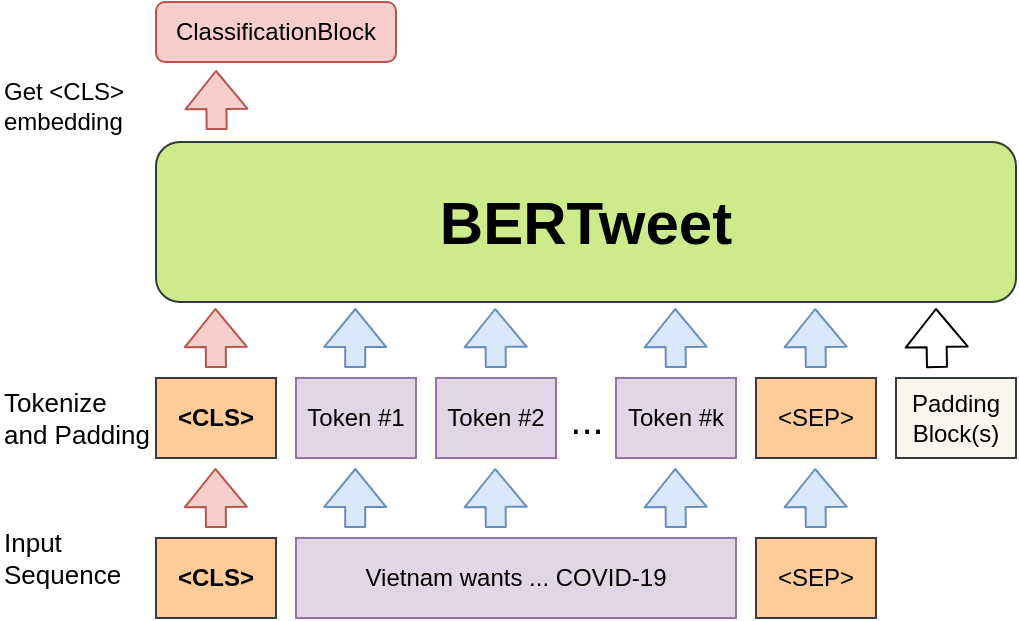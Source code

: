 <mxfile version="13.6.6" type="device"><diagram id="wGJSeZb-jjBQLNJXLCc1" name="Page-1"><mxGraphModel dx="678" dy="405" grid="1" gridSize="10" guides="1" tooltips="1" connect="1" arrows="1" fold="1" page="1" pageScale="1" pageWidth="827" pageHeight="1169" math="0" shadow="0"><root><mxCell id="0"/><mxCell id="1" parent="0"/><mxCell id="boWlrZA1_Mng9yyuSepK-1" value="ClassificationBlock" style="rounded=1;whiteSpace=wrap;html=1;fontStyle=0;strokeColor=#b85450;fillColor=#f8cecc;glass=0;sketch=0;gradientDirection=west;" parent="1" vertex="1"><mxGeometry x="130" y="370" width="120" height="30" as="geometry"/></mxCell><mxCell id="boWlrZA1_Mng9yyuSepK-2" value="BERTweet" style="rounded=1;whiteSpace=wrap;html=1;fontStyle=1;fontSize=30;fillColor=#cdeb8b;strokeColor=#36393d;" parent="1" vertex="1"><mxGeometry x="130" y="440" width="430" height="80" as="geometry"/></mxCell><mxCell id="boWlrZA1_Mng9yyuSepK-4" value="Token #1" style="rounded=0;whiteSpace=wrap;html=1;fillColor=#e1d5e7;strokeColor=#9673a6;" parent="1" vertex="1"><mxGeometry x="200" y="558" width="60" height="40" as="geometry"/></mxCell><mxCell id="boWlrZA1_Mng9yyuSepK-37" value="" style="shape=flexArrow;endArrow=classic;html=1;fillColor=#f8cecc;strokeColor=#b85450;" parent="1" edge="1"><mxGeometry width="50" height="50" relative="1" as="geometry"><mxPoint x="160" y="553" as="sourcePoint"/><mxPoint x="159.67" y="523" as="targetPoint"/></mxGeometry></mxCell><mxCell id="boWlrZA1_Mng9yyuSepK-38" value="" style="shape=flexArrow;endArrow=classic;html=1;fillColor=#dae8fc;strokeColor=#6c8ebf;" parent="1" edge="1"><mxGeometry width="50" height="50" relative="1" as="geometry"><mxPoint x="389.91" y="553" as="sourcePoint"/><mxPoint x="389.58" y="523" as="targetPoint"/></mxGeometry></mxCell><mxCell id="boWlrZA1_Mng9yyuSepK-39" value="" style="shape=flexArrow;endArrow=classic;html=1;fillColor=#dae8fc;strokeColor=#6c8ebf;" parent="1" edge="1"><mxGeometry width="50" height="50" relative="1" as="geometry"><mxPoint x="459.91" y="553" as="sourcePoint"/><mxPoint x="459.58" y="523" as="targetPoint"/></mxGeometry></mxCell><mxCell id="boWlrZA1_Mng9yyuSepK-40" value="" style="shape=flexArrow;endArrow=classic;html=1;fillColor=#dae8fc;strokeColor=#6c8ebf;" parent="1" edge="1"><mxGeometry width="50" height="50" relative="1" as="geometry"><mxPoint x="299.91" y="553" as="sourcePoint"/><mxPoint x="299.58" y="523" as="targetPoint"/></mxGeometry></mxCell><mxCell id="boWlrZA1_Mng9yyuSepK-41" value="" style="shape=flexArrow;endArrow=classic;html=1;fillColor=#dae8fc;strokeColor=#6c8ebf;" parent="1" edge="1"><mxGeometry width="50" height="50" relative="1" as="geometry"><mxPoint x="229.58" y="553" as="sourcePoint"/><mxPoint x="229.67" y="523" as="targetPoint"/></mxGeometry></mxCell><mxCell id="boWlrZA1_Mng9yyuSepK-45" value="Input&lt;br style=&quot;font-size: 13px;&quot;&gt;Sequence" style="text;html=1;strokeColor=none;fillColor=none;align=left;verticalAlign=middle;whiteSpace=wrap;rounded=0;dashed=1;dashPattern=1 1;fontSize=13;fontStyle=0" parent="1" vertex="1"><mxGeometry x="52" y="638" width="110" height="20" as="geometry"/></mxCell><mxCell id="boWlrZA1_Mng9yyuSepK-49" value="Tokenize&lt;br style=&quot;font-size: 13px;&quot;&gt;and Padding" style="text;html=1;strokeColor=none;fillColor=none;align=left;verticalAlign=middle;whiteSpace=wrap;rounded=0;dashed=1;dashPattern=1 1;fontSize=13;fontStyle=0" parent="1" vertex="1"><mxGeometry x="52" y="568" width="100" height="20" as="geometry"/></mxCell><mxCell id="boWlrZA1_Mng9yyuSepK-53" value="" style="shape=flexArrow;endArrow=classic;html=1;" parent="1" edge="1"><mxGeometry width="50" height="50" relative="1" as="geometry"><mxPoint x="520.5" y="553" as="sourcePoint"/><mxPoint x="520" y="523.0" as="targetPoint"/></mxGeometry></mxCell><mxCell id="boWlrZA1_Mng9yyuSepK-87" value="&lt;b&gt;&amp;lt;CLS&amp;gt;&lt;/b&gt;" style="rounded=0;whiteSpace=wrap;html=1;fillColor=#ffcc99;strokeColor=#36393d;" parent="1" vertex="1"><mxGeometry x="130" y="558" width="60" height="40" as="geometry"/></mxCell><mxCell id="boWlrZA1_Mng9yyuSepK-88" value="Token #2" style="rounded=0;whiteSpace=wrap;html=1;fillColor=#e1d5e7;strokeColor=#9673a6;" parent="1" vertex="1"><mxGeometry x="270" y="558" width="60" height="40" as="geometry"/></mxCell><mxCell id="boWlrZA1_Mng9yyuSepK-89" value="&lt;font style=&quot;font-size: 20px&quot;&gt;...&lt;/font&gt;" style="text;html=1;align=center;verticalAlign=middle;resizable=0;points=[];autosize=1;" parent="1" vertex="1"><mxGeometry x="330" y="568" width="30" height="20" as="geometry"/></mxCell><mxCell id="boWlrZA1_Mng9yyuSepK-91" value="Token #k" style="rounded=0;whiteSpace=wrap;html=1;fillColor=#e1d5e7;strokeColor=#9673a6;" parent="1" vertex="1"><mxGeometry x="360" y="558" width="60" height="40" as="geometry"/></mxCell><mxCell id="boWlrZA1_Mng9yyuSepK-92" value="&amp;lt;SEP&amp;gt;" style="rounded=0;whiteSpace=wrap;html=1;fillColor=#ffcc99;strokeColor=#36393d;" parent="1" vertex="1"><mxGeometry x="430" y="558" width="60" height="40" as="geometry"/></mxCell><mxCell id="boWlrZA1_Mng9yyuSepK-93" value="Vietnam wants ... COVID-19" style="rounded=0;whiteSpace=wrap;html=1;fillColor=#e1d5e7;strokeColor=#9673a6;" parent="1" vertex="1"><mxGeometry x="200" y="638" width="220" height="40" as="geometry"/></mxCell><mxCell id="boWlrZA1_Mng9yyuSepK-94" value="" style="shape=flexArrow;endArrow=classic;html=1;fillColor=#f8cecc;strokeColor=#b85450;" parent="1" edge="1"><mxGeometry width="50" height="50" relative="1" as="geometry"><mxPoint x="160" y="633" as="sourcePoint"/><mxPoint x="159.67" y="603" as="targetPoint"/></mxGeometry></mxCell><mxCell id="boWlrZA1_Mng9yyuSepK-95" value="" style="shape=flexArrow;endArrow=classic;html=1;fillColor=#dae8fc;strokeColor=#6c8ebf;" parent="1" edge="1"><mxGeometry width="50" height="50" relative="1" as="geometry"><mxPoint x="389.91" y="633" as="sourcePoint"/><mxPoint x="389.58" y="603" as="targetPoint"/></mxGeometry></mxCell><mxCell id="boWlrZA1_Mng9yyuSepK-96" value="" style="shape=flexArrow;endArrow=classic;html=1;fillColor=#dae8fc;strokeColor=#6c8ebf;" parent="1" edge="1"><mxGeometry width="50" height="50" relative="1" as="geometry"><mxPoint x="459.91" y="633" as="sourcePoint"/><mxPoint x="459.58" y="603" as="targetPoint"/></mxGeometry></mxCell><mxCell id="boWlrZA1_Mng9yyuSepK-97" value="" style="shape=flexArrow;endArrow=classic;html=1;fillColor=#dae8fc;strokeColor=#6c8ebf;" parent="1" edge="1"><mxGeometry width="50" height="50" relative="1" as="geometry"><mxPoint x="299.91" y="633" as="sourcePoint"/><mxPoint x="299.58" y="603" as="targetPoint"/></mxGeometry></mxCell><mxCell id="boWlrZA1_Mng9yyuSepK-98" value="" style="shape=flexArrow;endArrow=classic;html=1;fillColor=#dae8fc;strokeColor=#6c8ebf;" parent="1" edge="1"><mxGeometry width="50" height="50" relative="1" as="geometry"><mxPoint x="229.58" y="633" as="sourcePoint"/><mxPoint x="229.67" y="603" as="targetPoint"/></mxGeometry></mxCell><mxCell id="boWlrZA1_Mng9yyuSepK-100" value="&lt;b&gt;&amp;lt;CLS&amp;gt;&lt;/b&gt;" style="rounded=0;whiteSpace=wrap;html=1;fillColor=#ffcc99;strokeColor=#36393d;" parent="1" vertex="1"><mxGeometry x="130" y="638" width="60" height="40" as="geometry"/></mxCell><mxCell id="boWlrZA1_Mng9yyuSepK-104" value="&amp;lt;SEP&amp;gt;" style="rounded=0;whiteSpace=wrap;html=1;fillColor=#ffcc99;strokeColor=#36393d;" parent="1" vertex="1"><mxGeometry x="430" y="638" width="60" height="40" as="geometry"/></mxCell><mxCell id="boWlrZA1_Mng9yyuSepK-105" value="Padding Block(s)" style="rounded=0;whiteSpace=wrap;html=1;fillColor=#f9f7ed;strokeColor=#36393d;" parent="1" vertex="1"><mxGeometry x="500" y="558" width="60" height="40" as="geometry"/></mxCell><mxCell id="boWlrZA1_Mng9yyuSepK-107" value="" style="shape=flexArrow;endArrow=classic;html=1;fillColor=#f8cecc;strokeColor=#b85450;" parent="1" edge="1"><mxGeometry width="50" height="50" relative="1" as="geometry"><mxPoint x="160.33" y="434" as="sourcePoint"/><mxPoint x="160.0" y="404" as="targetPoint"/></mxGeometry></mxCell><mxCell id="boWlrZA1_Mng9yyuSepK-113" value="&lt;span style=&quot;font-style: normal&quot;&gt;Get &amp;lt;CLS&amp;gt;&lt;br&gt;embedding&lt;/span&gt;" style="text;html=1;align=left;verticalAlign=middle;resizable=0;points=[];autosize=1;fontSize=12;fontStyle=2" parent="1" vertex="1"><mxGeometry x="52" y="407" width="80" height="30" as="geometry"/></mxCell></root></mxGraphModel></diagram></mxfile>